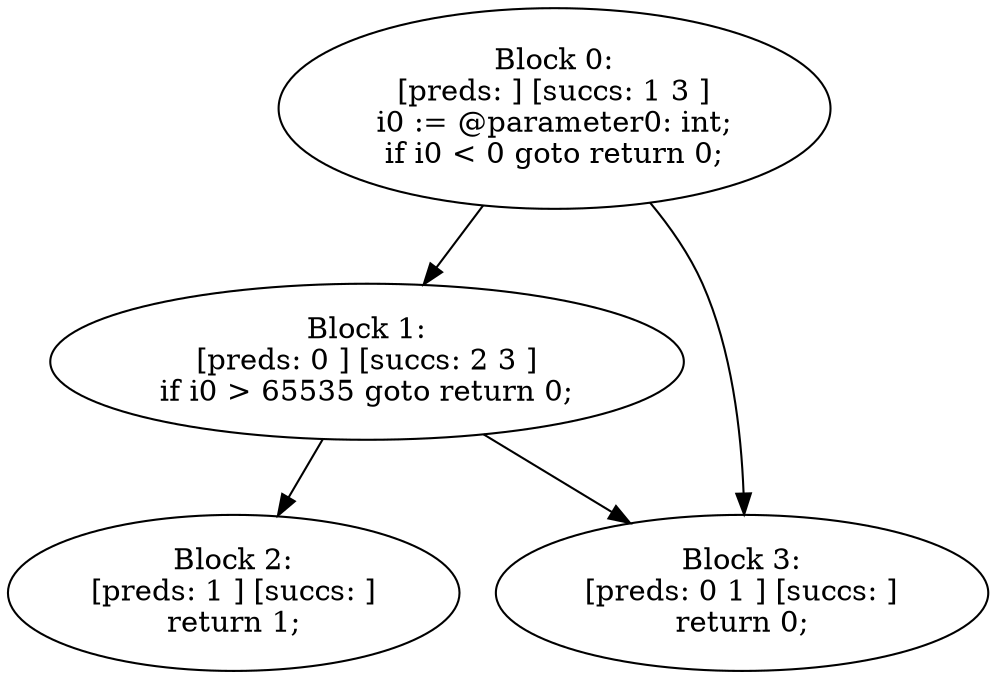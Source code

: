digraph "unitGraph" {
    "Block 0:
[preds: ] [succs: 1 3 ]
i0 := @parameter0: int;
if i0 < 0 goto return 0;
"
    "Block 1:
[preds: 0 ] [succs: 2 3 ]
if i0 > 65535 goto return 0;
"
    "Block 2:
[preds: 1 ] [succs: ]
return 1;
"
    "Block 3:
[preds: 0 1 ] [succs: ]
return 0;
"
    "Block 0:
[preds: ] [succs: 1 3 ]
i0 := @parameter0: int;
if i0 < 0 goto return 0;
"->"Block 1:
[preds: 0 ] [succs: 2 3 ]
if i0 > 65535 goto return 0;
";
    "Block 0:
[preds: ] [succs: 1 3 ]
i0 := @parameter0: int;
if i0 < 0 goto return 0;
"->"Block 3:
[preds: 0 1 ] [succs: ]
return 0;
";
    "Block 1:
[preds: 0 ] [succs: 2 3 ]
if i0 > 65535 goto return 0;
"->"Block 2:
[preds: 1 ] [succs: ]
return 1;
";
    "Block 1:
[preds: 0 ] [succs: 2 3 ]
if i0 > 65535 goto return 0;
"->"Block 3:
[preds: 0 1 ] [succs: ]
return 0;
";
}
